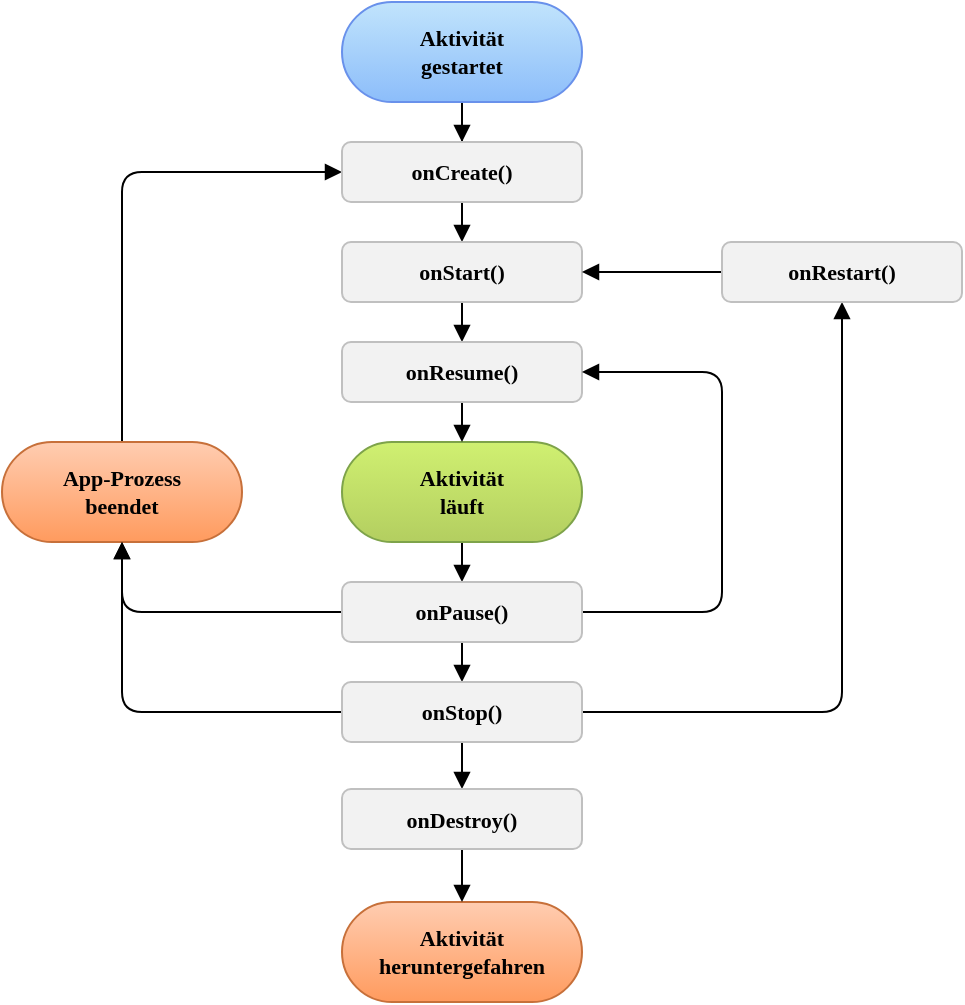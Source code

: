 <mxfile version="20.6.2" type="device"><diagram id="C5RBs43oDa-KdzZeNtuy" name="Page-1"><mxGraphModel dx="1406" dy="866" grid="1" gridSize="10" guides="1" tooltips="1" connect="1" arrows="1" fold="1" page="1" pageScale="1" pageWidth="1169" pageHeight="827" math="0" shadow="0"><root><mxCell id="WIyWlLk6GJQsqaUBKTNV-0"/><mxCell id="WIyWlLk6GJQsqaUBKTNV-1" parent="WIyWlLk6GJQsqaUBKTNV-0"/><mxCell id="JenS6il7roFdQDGg12V5-56" style="edgeStyle=orthogonalEdgeStyle;rounded=1;orthogonalLoop=1;jettySize=auto;html=1;entryX=0;entryY=0.5;entryDx=0;entryDy=0;fontSize=11;endArrow=block;endFill=1;fontFamily=Verdana;" parent="WIyWlLk6GJQsqaUBKTNV-1" source="WIyWlLk6GJQsqaUBKTNV-12" target="JenS6il7roFdQDGg12V5-17" edge="1"><mxGeometry relative="1" as="geometry"><Array as="points"><mxPoint x="190" y="105"/></Array></mxGeometry></mxCell><mxCell id="WIyWlLk6GJQsqaUBKTNV-12" value="App-Prozess&lt;br style=&quot;font-size: 11px;&quot;&gt;beendet" style="rounded=1;whiteSpace=wrap;html=1;fontSize=11;glass=0;strokeWidth=1;shadow=0;fillColor=#ffcdb1;strokeColor=#c7703a;gradientColor=#ff9b5e;arcSize=50;fontStyle=1;fontFamily=Verdana;" parent="WIyWlLk6GJQsqaUBKTNV-1" vertex="1"><mxGeometry x="130" y="240" width="120" height="50" as="geometry"/></mxCell><mxCell id="JenS6il7roFdQDGg12V5-14" value="Aktivität heruntergefahren" style="rounded=1;whiteSpace=wrap;html=1;fontSize=11;glass=0;strokeWidth=1;shadow=0;fillColor=#ffcdb1;strokeColor=#c7703a;gradientColor=#ff9b5e;arcSize=50;fontStyle=1;fontFamily=Verdana;" parent="WIyWlLk6GJQsqaUBKTNV-1" vertex="1"><mxGeometry x="300" y="470" width="120" height="50" as="geometry"/></mxCell><mxCell id="JenS6il7roFdQDGg12V5-51" style="edgeStyle=orthogonalEdgeStyle;rounded=1;orthogonalLoop=1;jettySize=auto;html=1;entryX=0.5;entryY=0;entryDx=0;entryDy=0;fontSize=11;endArrow=block;endFill=1;fontFamily=Verdana;" parent="WIyWlLk6GJQsqaUBKTNV-1" source="JenS6il7roFdQDGg12V5-15" target="JenS6il7roFdQDGg12V5-20" edge="1"><mxGeometry relative="1" as="geometry"/></mxCell><mxCell id="JenS6il7roFdQDGg12V5-15" value="&lt;span style=&quot;font-size: 11px;&quot;&gt;Aktivität &lt;br style=&quot;font-size: 11px;&quot;&gt;läuft&lt;/span&gt;" style="rounded=1;whiteSpace=wrap;html=1;fontSize=11;glass=0;strokeWidth=1;shadow=0;fillColor=#d0f071;strokeColor=#7ea34a;gradientColor=#b3ce60;arcSize=50;fontStyle=1;fontFamily=Verdana;" parent="WIyWlLk6GJQsqaUBKTNV-1" vertex="1"><mxGeometry x="300" y="240" width="120" height="50" as="geometry"/></mxCell><mxCell id="JenS6il7roFdQDGg12V5-25" style="edgeStyle=orthogonalEdgeStyle;rounded=0;orthogonalLoop=1;jettySize=auto;html=1;endArrow=block;endFill=1;fontSize=11;fontFamily=Verdana;" parent="WIyWlLk6GJQsqaUBKTNV-1" source="JenS6il7roFdQDGg12V5-16" target="JenS6il7roFdQDGg12V5-17" edge="1"><mxGeometry relative="1" as="geometry"/></mxCell><mxCell id="JenS6il7roFdQDGg12V5-16" value="&lt;span style=&quot;font-size: 11px;&quot;&gt;Aktivität&lt;br style=&quot;font-size: 11px;&quot;&gt;gestartet&lt;/span&gt;" style="rounded=1;whiteSpace=wrap;html=1;fontSize=11;glass=0;strokeWidth=1;shadow=0;fillColor=#c1e4fc;strokeColor=#6991eb;gradientColor=#8cbdfa;arcSize=50;fontStyle=1;sketch=0;fontFamily=Verdana;" parent="WIyWlLk6GJQsqaUBKTNV-1" vertex="1"><mxGeometry x="300" y="20" width="120" height="50" as="geometry"/></mxCell><mxCell id="JenS6il7roFdQDGg12V5-47" style="edgeStyle=orthogonalEdgeStyle;rounded=1;orthogonalLoop=1;jettySize=auto;html=1;fontSize=11;endArrow=block;endFill=1;fontFamily=Verdana;" parent="WIyWlLk6GJQsqaUBKTNV-1" source="JenS6il7roFdQDGg12V5-17" target="JenS6il7roFdQDGg12V5-18" edge="1"><mxGeometry relative="1" as="geometry"/></mxCell><mxCell id="JenS6il7roFdQDGg12V5-17" value="onCreate()" style="rounded=1;whiteSpace=wrap;html=1;fillStyle=auto;strokeColor=#c0c0c0;fillColor=#f2f2f2;gradientColor=none;fontStyle=1;fontSize=11;fontFamily=Verdana;" parent="WIyWlLk6GJQsqaUBKTNV-1" vertex="1"><mxGeometry x="300" y="90" width="120" height="30" as="geometry"/></mxCell><mxCell id="JenS6il7roFdQDGg12V5-48" style="edgeStyle=orthogonalEdgeStyle;rounded=1;orthogonalLoop=1;jettySize=auto;html=1;fontSize=11;endArrow=block;endFill=1;fontFamily=Verdana;" parent="WIyWlLk6GJQsqaUBKTNV-1" source="JenS6il7roFdQDGg12V5-18" target="JenS6il7roFdQDGg12V5-19" edge="1"><mxGeometry relative="1" as="geometry"/></mxCell><mxCell id="JenS6il7roFdQDGg12V5-18" value="onStart()" style="rounded=1;whiteSpace=wrap;html=1;fillStyle=auto;strokeColor=#c0c0c0;fillColor=#f2f2f2;gradientColor=none;fontStyle=1;fontSize=11;fontFamily=Verdana;" parent="WIyWlLk6GJQsqaUBKTNV-1" vertex="1"><mxGeometry x="300" y="140" width="120" height="30" as="geometry"/></mxCell><mxCell id="JenS6il7roFdQDGg12V5-50" style="edgeStyle=orthogonalEdgeStyle;rounded=1;orthogonalLoop=1;jettySize=auto;html=1;fontSize=11;endArrow=block;endFill=1;fontFamily=Verdana;" parent="WIyWlLk6GJQsqaUBKTNV-1" source="JenS6il7roFdQDGg12V5-19" target="JenS6il7roFdQDGg12V5-15" edge="1"><mxGeometry relative="1" as="geometry"/></mxCell><mxCell id="JenS6il7roFdQDGg12V5-19" value="onResume()" style="rounded=1;whiteSpace=wrap;html=1;fillStyle=auto;strokeColor=#c0c0c0;fillColor=#f2f2f2;gradientColor=none;fontStyle=1;fontSize=11;fontFamily=Verdana;" parent="WIyWlLk6GJQsqaUBKTNV-1" vertex="1"><mxGeometry x="300" y="190" width="120" height="30" as="geometry"/></mxCell><mxCell id="JenS6il7roFdQDGg12V5-52" style="edgeStyle=orthogonalEdgeStyle;rounded=1;orthogonalLoop=1;jettySize=auto;html=1;entryX=0.5;entryY=0;entryDx=0;entryDy=0;fontSize=11;endArrow=block;endFill=1;fontFamily=Verdana;" parent="WIyWlLk6GJQsqaUBKTNV-1" source="JenS6il7roFdQDGg12V5-20" target="JenS6il7roFdQDGg12V5-21" edge="1"><mxGeometry relative="1" as="geometry"/></mxCell><mxCell id="JenS6il7roFdQDGg12V5-58" style="edgeStyle=orthogonalEdgeStyle;rounded=1;orthogonalLoop=1;jettySize=auto;html=1;entryX=1;entryY=0.5;entryDx=0;entryDy=0;fontSize=11;endArrow=block;endFill=1;fontFamily=Verdana;" parent="WIyWlLk6GJQsqaUBKTNV-1" source="JenS6il7roFdQDGg12V5-20" target="JenS6il7roFdQDGg12V5-19" edge="1"><mxGeometry relative="1" as="geometry"><Array as="points"><mxPoint x="490" y="325"/><mxPoint x="490" y="205"/></Array></mxGeometry></mxCell><mxCell id="JenS6il7roFdQDGg12V5-61" style="edgeStyle=orthogonalEdgeStyle;rounded=1;orthogonalLoop=1;jettySize=auto;html=1;entryX=0.5;entryY=1;entryDx=0;entryDy=0;fontSize=11;endArrow=block;endFill=1;fontFamily=Verdana;" parent="WIyWlLk6GJQsqaUBKTNV-1" source="JenS6il7roFdQDGg12V5-20" target="WIyWlLk6GJQsqaUBKTNV-12" edge="1"><mxGeometry relative="1" as="geometry"><Array as="points"><mxPoint x="190" y="325"/></Array></mxGeometry></mxCell><mxCell id="JenS6il7roFdQDGg12V5-20" value="onPause()" style="rounded=1;whiteSpace=wrap;html=1;fillStyle=auto;strokeColor=#c0c0c0;fillColor=#f2f2f2;gradientColor=none;fontStyle=1;fontSize=11;fontFamily=Verdana;" parent="WIyWlLk6GJQsqaUBKTNV-1" vertex="1"><mxGeometry x="300" y="310" width="120" height="30" as="geometry"/></mxCell><mxCell id="JenS6il7roFdQDGg12V5-53" style="edgeStyle=orthogonalEdgeStyle;rounded=1;orthogonalLoop=1;jettySize=auto;html=1;fontSize=11;endArrow=block;endFill=1;fontFamily=Verdana;" parent="WIyWlLk6GJQsqaUBKTNV-1" source="JenS6il7roFdQDGg12V5-21" target="JenS6il7roFdQDGg12V5-22" edge="1"><mxGeometry relative="1" as="geometry"/></mxCell><mxCell id="JenS6il7roFdQDGg12V5-59" style="edgeStyle=orthogonalEdgeStyle;rounded=1;orthogonalLoop=1;jettySize=auto;html=1;fontSize=11;endArrow=block;endFill=1;fontFamily=Verdana;" parent="WIyWlLk6GJQsqaUBKTNV-1" source="JenS6il7roFdQDGg12V5-21" target="JenS6il7roFdQDGg12V5-23" edge="1"><mxGeometry relative="1" as="geometry"/></mxCell><mxCell id="JenS6il7roFdQDGg12V5-60" style="edgeStyle=orthogonalEdgeStyle;rounded=1;orthogonalLoop=1;jettySize=auto;html=1;fontSize=11;endArrow=block;endFill=1;fontFamily=Verdana;" parent="WIyWlLk6GJQsqaUBKTNV-1" source="JenS6il7roFdQDGg12V5-21" target="WIyWlLk6GJQsqaUBKTNV-12" edge="1"><mxGeometry relative="1" as="geometry"/></mxCell><mxCell id="JenS6il7roFdQDGg12V5-21" value="onStop()" style="rounded=1;whiteSpace=wrap;html=1;fillStyle=auto;strokeColor=#c0c0c0;fillColor=#f2f2f2;gradientColor=none;fontStyle=1;fontSize=11;fontFamily=Verdana;" parent="WIyWlLk6GJQsqaUBKTNV-1" vertex="1"><mxGeometry x="300" y="360" width="120" height="30" as="geometry"/></mxCell><mxCell id="JenS6il7roFdQDGg12V5-54" style="edgeStyle=orthogonalEdgeStyle;rounded=1;orthogonalLoop=1;jettySize=auto;html=1;entryX=0.5;entryY=0;entryDx=0;entryDy=0;fontSize=11;endArrow=block;endFill=1;fontFamily=Verdana;" parent="WIyWlLk6GJQsqaUBKTNV-1" source="JenS6il7roFdQDGg12V5-22" target="JenS6il7roFdQDGg12V5-14" edge="1"><mxGeometry relative="1" as="geometry"/></mxCell><mxCell id="JenS6il7roFdQDGg12V5-22" value="onDestroy()" style="rounded=1;whiteSpace=wrap;html=1;fillStyle=auto;strokeColor=#c0c0c0;fillColor=#f2f2f2;gradientColor=none;fontStyle=1;fontSize=11;fontFamily=Verdana;" parent="WIyWlLk6GJQsqaUBKTNV-1" vertex="1"><mxGeometry x="300" y="413.5" width="120" height="30" as="geometry"/></mxCell><mxCell id="JenS6il7roFdQDGg12V5-57" style="edgeStyle=orthogonalEdgeStyle;rounded=1;orthogonalLoop=1;jettySize=auto;html=1;fontSize=11;endArrow=block;endFill=1;fontFamily=Verdana;" parent="WIyWlLk6GJQsqaUBKTNV-1" source="JenS6il7roFdQDGg12V5-23" target="JenS6il7roFdQDGg12V5-18" edge="1"><mxGeometry relative="1" as="geometry"/></mxCell><mxCell id="JenS6il7roFdQDGg12V5-23" value="onRestart()" style="rounded=1;whiteSpace=wrap;html=1;fillStyle=auto;strokeColor=#c0c0c0;fillColor=#f2f2f2;gradientColor=none;shadow=0;fontStyle=1;fontSize=11;fontFamily=Verdana;" parent="WIyWlLk6GJQsqaUBKTNV-1" vertex="1"><mxGeometry x="490" y="140" width="120" height="30" as="geometry"/></mxCell></root></mxGraphModel></diagram></mxfile>